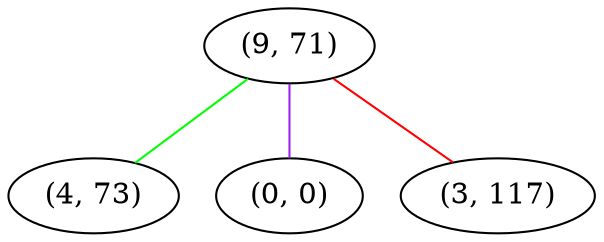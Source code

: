 graph "" {
"(9, 71)";
"(4, 73)";
"(0, 0)";
"(3, 117)";
"(9, 71)" -- "(0, 0)"  [color=purple, key=0, weight=4];
"(9, 71)" -- "(4, 73)"  [color=green, key=0, weight=2];
"(9, 71)" -- "(3, 117)"  [color=red, key=0, weight=1];
}
